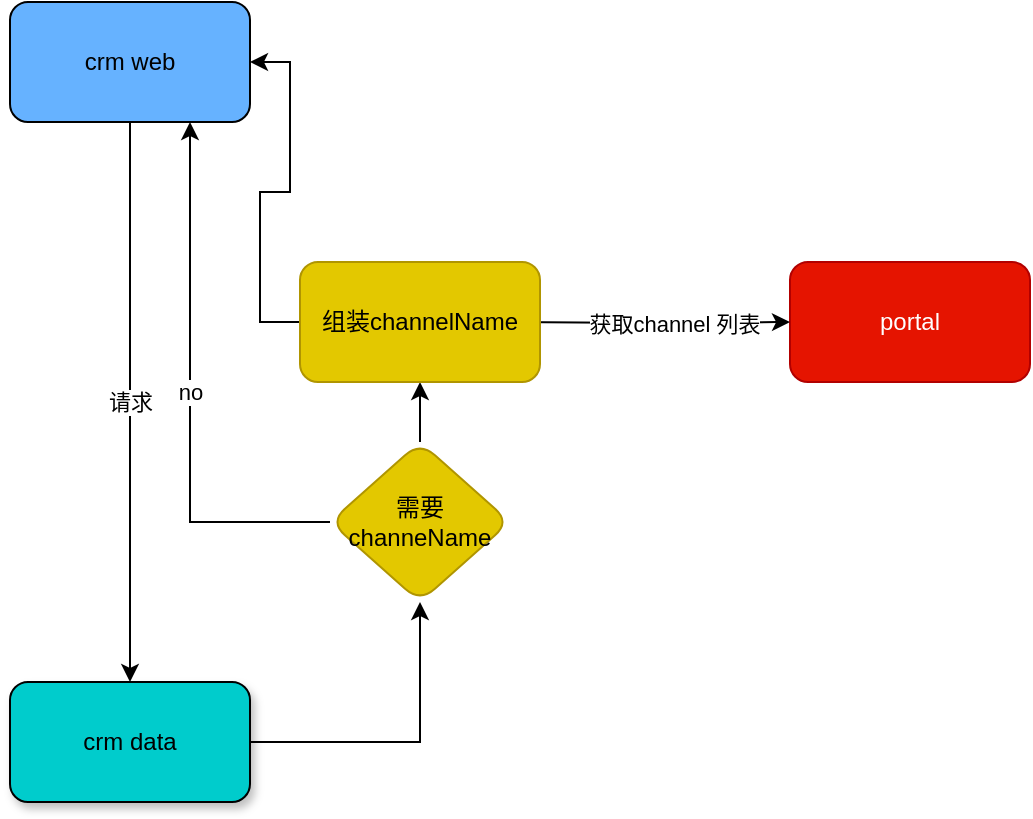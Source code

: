 <mxfile version="20.2.4" type="github">
  <diagram id="j97DrZ52LQ3xDvvoWrNa" name="第 1 页">
    <mxGraphModel dx="1422" dy="706" grid="1" gridSize="10" guides="1" tooltips="1" connect="1" arrows="1" fold="1" page="1" pageScale="1" pageWidth="827" pageHeight="1169" math="0" shadow="0">
      <root>
        <mxCell id="0" />
        <mxCell id="1" parent="0" />
        <mxCell id="z1KEAQWYBLkrupUP75vy-5" value="请求" style="edgeStyle=orthogonalEdgeStyle;rounded=0;orthogonalLoop=1;jettySize=auto;html=1;" edge="1" parent="1" source="z1KEAQWYBLkrupUP75vy-1" target="z1KEAQWYBLkrupUP75vy-2">
          <mxGeometry relative="1" as="geometry" />
        </mxCell>
        <mxCell id="z1KEAQWYBLkrupUP75vy-1" value="crm web" style="rounded=1;whiteSpace=wrap;html=1;fillColor=#66B2FF;" vertex="1" parent="1">
          <mxGeometry x="310" y="10" width="120" height="60" as="geometry" />
        </mxCell>
        <mxCell id="z1KEAQWYBLkrupUP75vy-8" value="" style="edgeStyle=orthogonalEdgeStyle;rounded=0;orthogonalLoop=1;jettySize=auto;html=1;" edge="1" parent="1" source="z1KEAQWYBLkrupUP75vy-2" target="z1KEAQWYBLkrupUP75vy-7">
          <mxGeometry relative="1" as="geometry" />
        </mxCell>
        <mxCell id="z1KEAQWYBLkrupUP75vy-2" value="crm data" style="rounded=1;whiteSpace=wrap;html=1;shadow=1;fillColor=#00CCCC;" vertex="1" parent="1">
          <mxGeometry x="310" y="350" width="120" height="60" as="geometry" />
        </mxCell>
        <mxCell id="z1KEAQWYBLkrupUP75vy-3" value="portal" style="rounded=1;whiteSpace=wrap;html=1;fillColor=#e51400;fontColor=#ffffff;strokeColor=#B20000;" vertex="1" parent="1">
          <mxGeometry x="700" y="140" width="120" height="60" as="geometry" />
        </mxCell>
        <mxCell id="z1KEAQWYBLkrupUP75vy-9" value="no" style="edgeStyle=orthogonalEdgeStyle;rounded=0;orthogonalLoop=1;jettySize=auto;html=1;entryX=0.75;entryY=1;entryDx=0;entryDy=0;" edge="1" parent="1" source="z1KEAQWYBLkrupUP75vy-7" target="z1KEAQWYBLkrupUP75vy-1">
          <mxGeometry relative="1" as="geometry" />
        </mxCell>
        <mxCell id="z1KEAQWYBLkrupUP75vy-10" value="" style="edgeStyle=orthogonalEdgeStyle;rounded=0;orthogonalLoop=1;jettySize=auto;html=1;" edge="1" parent="1" target="z1KEAQWYBLkrupUP75vy-3">
          <mxGeometry relative="1" as="geometry">
            <mxPoint x="560" y="170" as="sourcePoint" />
          </mxGeometry>
        </mxCell>
        <mxCell id="z1KEAQWYBLkrupUP75vy-11" value="获取channel 列表" style="edgeLabel;html=1;align=center;verticalAlign=middle;resizable=0;points=[];" vertex="1" connectable="0" parent="z1KEAQWYBLkrupUP75vy-10">
          <mxGeometry x="-0.3" y="3" relative="1" as="geometry">
            <mxPoint x="33" y="3" as="offset" />
          </mxGeometry>
        </mxCell>
        <mxCell id="z1KEAQWYBLkrupUP75vy-13" value="" style="edgeStyle=orthogonalEdgeStyle;rounded=0;orthogonalLoop=1;jettySize=auto;html=1;" edge="1" parent="1" source="z1KEAQWYBLkrupUP75vy-7" target="z1KEAQWYBLkrupUP75vy-12">
          <mxGeometry relative="1" as="geometry" />
        </mxCell>
        <mxCell id="z1KEAQWYBLkrupUP75vy-7" value="需要channeName" style="rhombus;whiteSpace=wrap;html=1;rounded=1;fillColor=#e3c800;fontColor=#000000;strokeColor=#B09500;" vertex="1" parent="1">
          <mxGeometry x="470" y="230" width="90" height="80" as="geometry" />
        </mxCell>
        <mxCell id="z1KEAQWYBLkrupUP75vy-14" style="edgeStyle=orthogonalEdgeStyle;rounded=0;orthogonalLoop=1;jettySize=auto;html=1;entryX=1;entryY=0.5;entryDx=0;entryDy=0;" edge="1" parent="1" source="z1KEAQWYBLkrupUP75vy-12" target="z1KEAQWYBLkrupUP75vy-1">
          <mxGeometry relative="1" as="geometry" />
        </mxCell>
        <mxCell id="z1KEAQWYBLkrupUP75vy-12" value="组装channelName" style="whiteSpace=wrap;html=1;rounded=1;fillColor=#e3c800;fontColor=#000000;strokeColor=#B09500;" vertex="1" parent="1">
          <mxGeometry x="455" y="140" width="120" height="60" as="geometry" />
        </mxCell>
      </root>
    </mxGraphModel>
  </diagram>
</mxfile>
